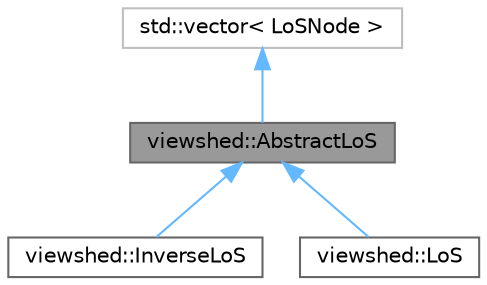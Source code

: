 digraph "viewshed::AbstractLoS"
{
 // LATEX_PDF_SIZE
  bgcolor="transparent";
  edge [fontname=Helvetica,fontsize=10,labelfontname=Helvetica,labelfontsize=10];
  node [fontname=Helvetica,fontsize=10,shape=box,height=0.2,width=0.4];
  Node1 [id="Node000001",label="viewshed::AbstractLoS",height=0.2,width=0.4,color="gray40", fillcolor="grey60", style="filled", fontcolor="black",tooltip="Abstract class that represent line-of-sight (LoS). Consists of LoSNodes, view point and target point ..."];
  Node2 -> Node1 [id="edge1_Node000001_Node000002",dir="back",color="steelblue1",style="solid",tooltip=" "];
  Node2 [id="Node000002",label="std::vector\< LoSNode \>",height=0.2,width=0.4,color="grey75", fillcolor="white", style="filled",tooltip=" "];
  Node1 -> Node3 [id="edge2_Node000001_Node000003",dir="back",color="steelblue1",style="solid",tooltip=" "];
  Node3 [id="Node000003",label="viewshed::InverseLoS",height=0.2,width=0.4,color="gray40", fillcolor="white", style="filled",URL="$classviewshed_1_1InverseLoS.html",tooltip="Class that represents InverseLoS, that is LoS used in Inverse Viewshed calculation."];
  Node1 -> Node4 [id="edge3_Node000001_Node000004",dir="back",color="steelblue1",style="solid",tooltip=" "];
  Node4 [id="Node000004",label="viewshed::LoS",height=0.2,width=0.4,color="gray40", fillcolor="white", style="filled",URL="$classviewshed_1_1LoS.html",tooltip="Class that represents LoS for classic Viewshed calculation."];
}
